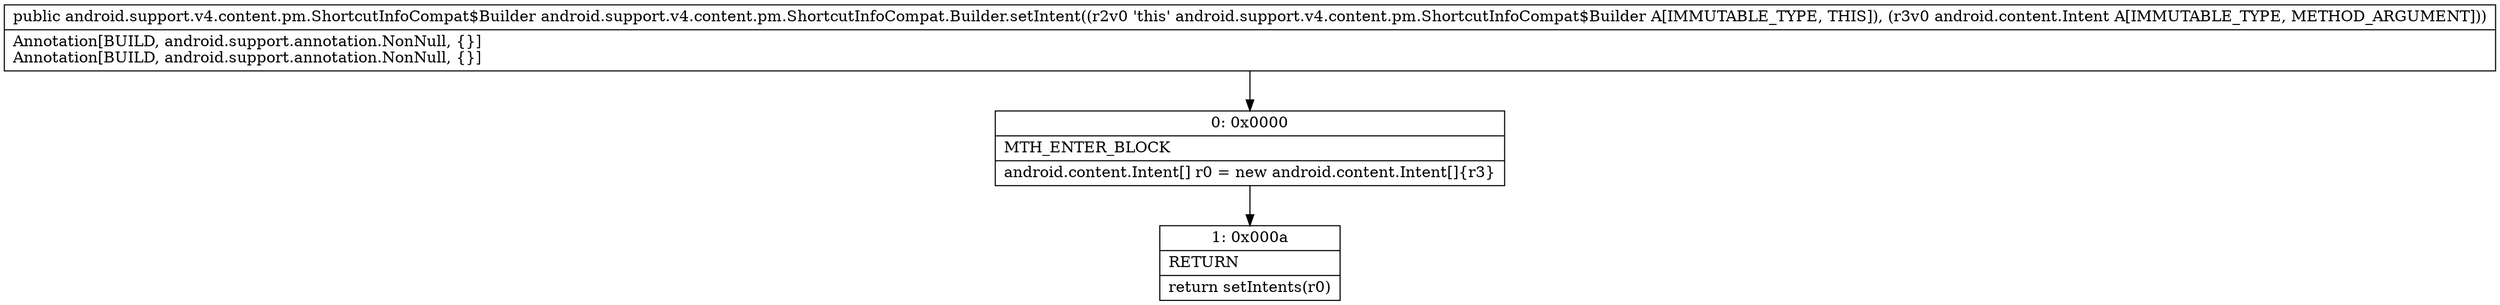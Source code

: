 digraph "CFG forandroid.support.v4.content.pm.ShortcutInfoCompat.Builder.setIntent(Landroid\/content\/Intent;)Landroid\/support\/v4\/content\/pm\/ShortcutInfoCompat$Builder;" {
Node_0 [shape=record,label="{0\:\ 0x0000|MTH_ENTER_BLOCK\l|android.content.Intent[] r0 = new android.content.Intent[]\{r3\}\l}"];
Node_1 [shape=record,label="{1\:\ 0x000a|RETURN\l|return setIntents(r0)\l}"];
MethodNode[shape=record,label="{public android.support.v4.content.pm.ShortcutInfoCompat$Builder android.support.v4.content.pm.ShortcutInfoCompat.Builder.setIntent((r2v0 'this' android.support.v4.content.pm.ShortcutInfoCompat$Builder A[IMMUTABLE_TYPE, THIS]), (r3v0 android.content.Intent A[IMMUTABLE_TYPE, METHOD_ARGUMENT]))  | Annotation[BUILD, android.support.annotation.NonNull, \{\}]\lAnnotation[BUILD, android.support.annotation.NonNull, \{\}]\l}"];
MethodNode -> Node_0;
Node_0 -> Node_1;
}

